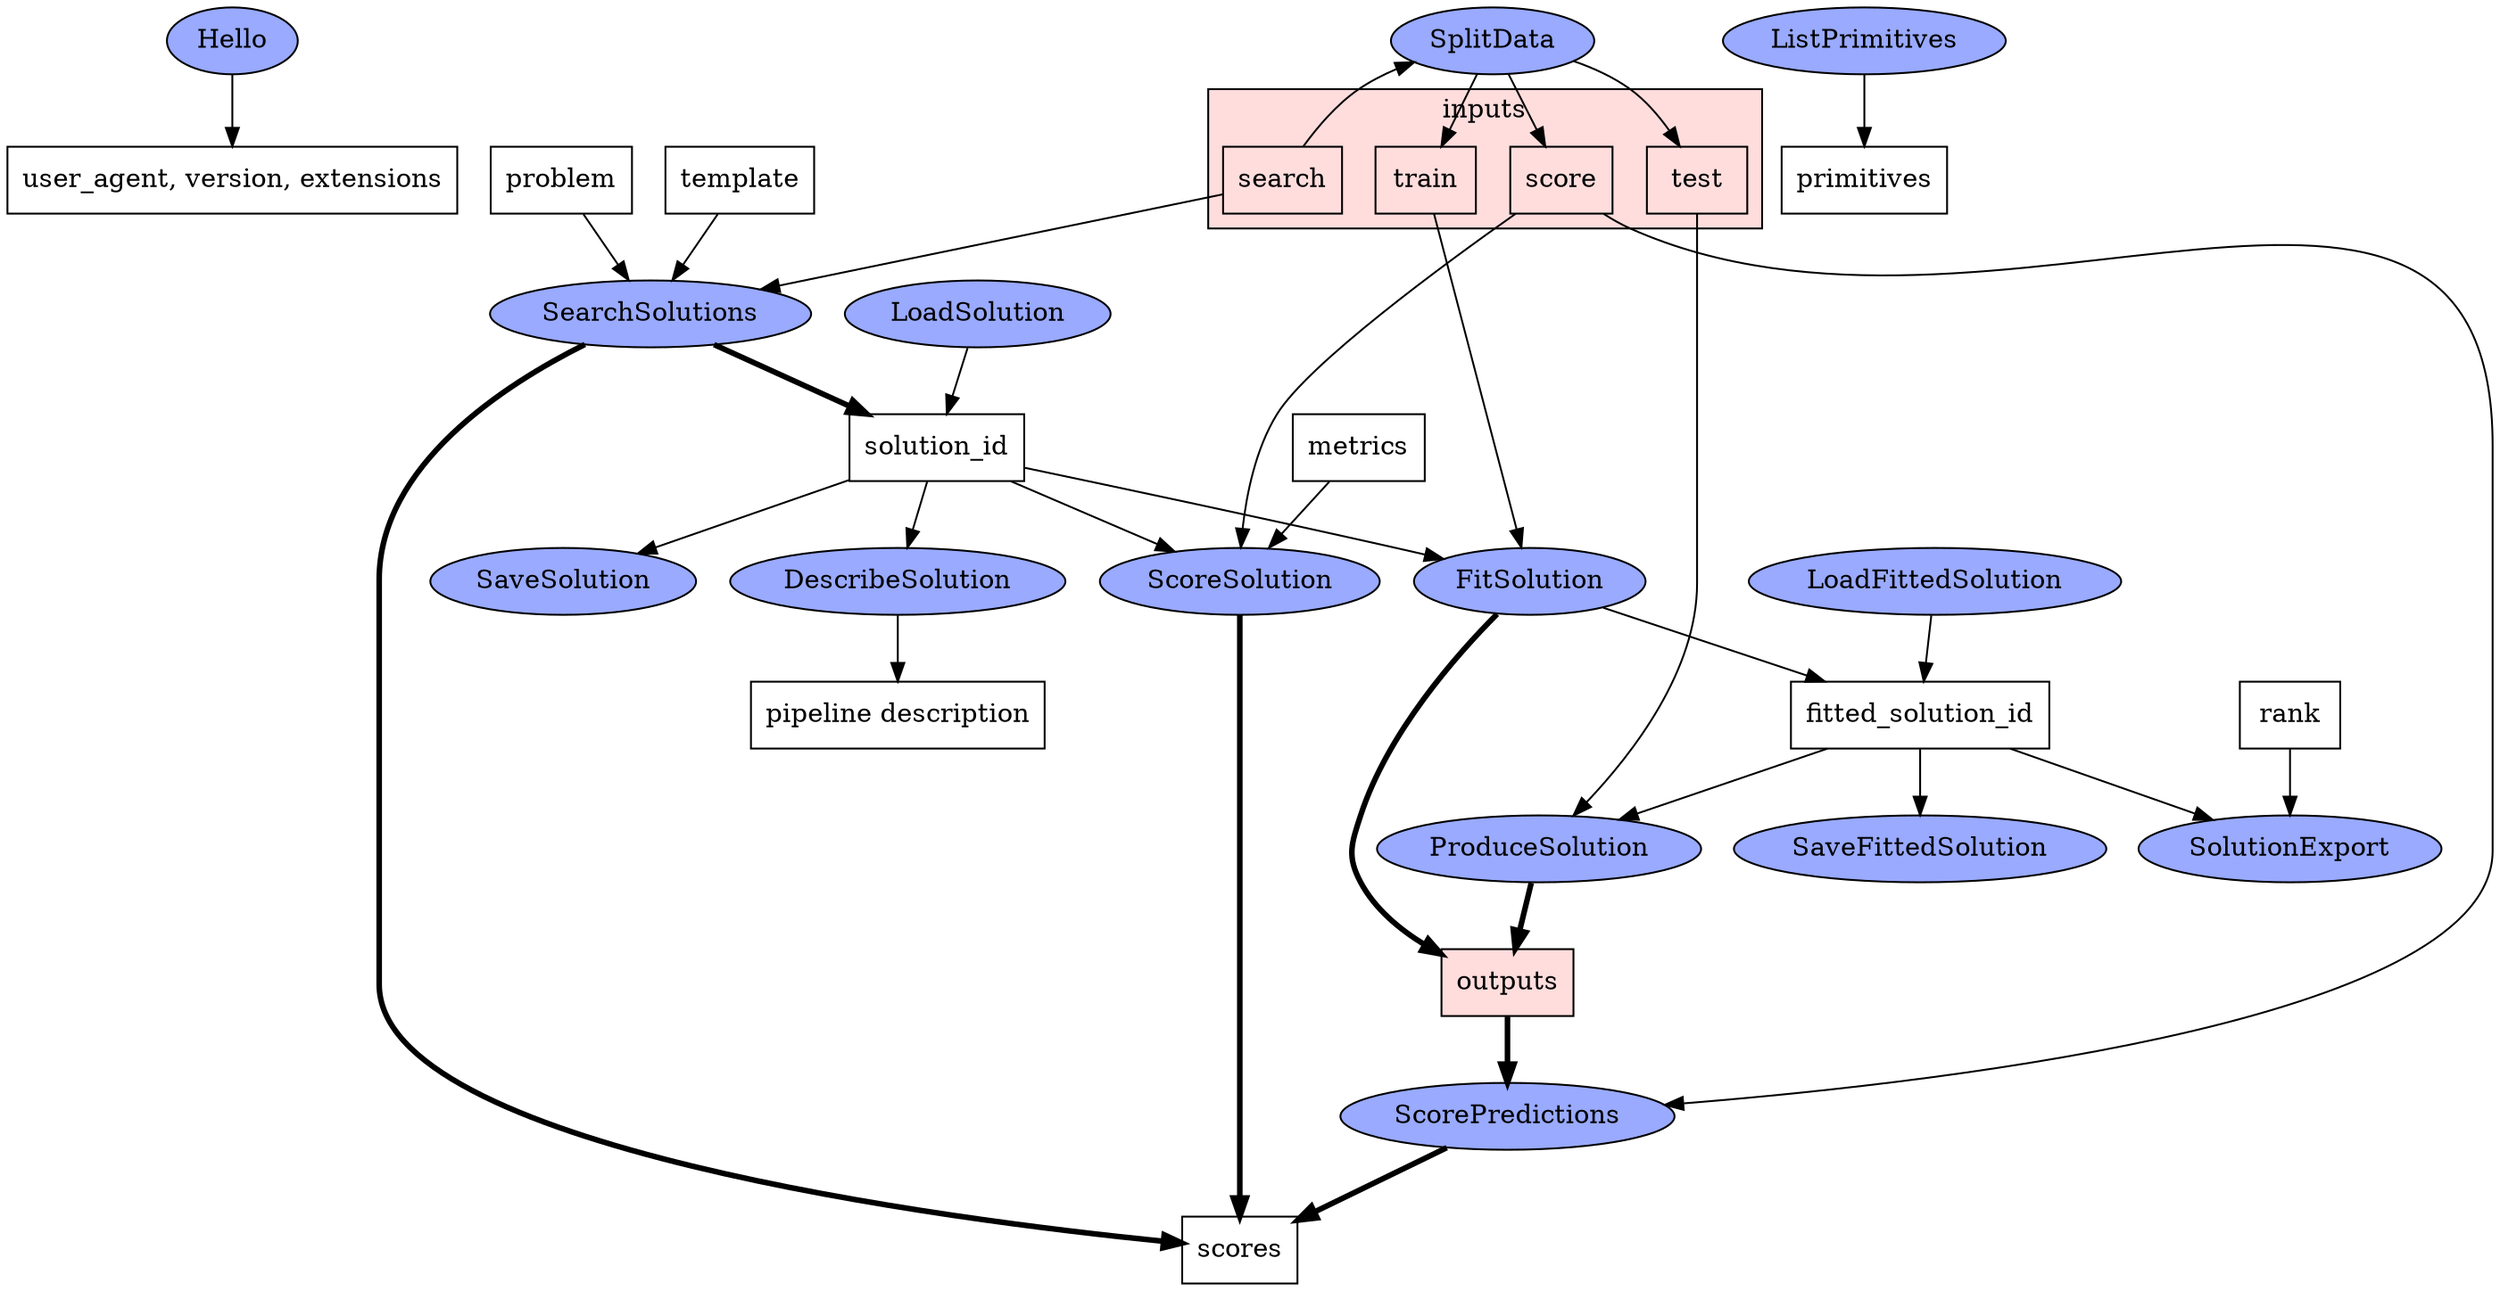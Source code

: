digraph G {
  compound=true;

  node [style="filled", fillcolor="#99aaff", shape="ellipse"];
  Hello;
  SearchSolutions;
  DescribeSolution;
  ScoreSolution;
  FitSolution;
  ProduceSolution;
  SolutionExport;
  ListPrimitives;
  SaveSolution;
  LoadSolution;
  SaveFittedSolution;
  LoadFittedSolution;
  SplitData;
  ScorePredictions;

  node [style="filled", fillcolor="#ffdddd", shape="rectangle"];
  "outputs";

  subgraph cluster0 {
      label="inputs";
      style="filled";
      fillcolor="#ffdddd";
      shape="rectangle";
      node [style="filled", fillcolor="#ffdddd", shape="rectangle"];
      search;
      train;
      score;
      test;
  }

  node [style="filled", fillcolor="#ffffff", shape="rectangle"];

  Hello -> "user_agent, version, extensions";
  template -> SearchSolutions;
  problem -> SearchSolutions;
  search -> SearchSolutions;
  SearchSolutions -> solution_id [penwidth=3.0];
  SearchSolutions -> scores [penwidth=3.0];
  solution_id -> DescribeSolution;
  DescribeSolution -> "pipeline description";
  solution_id -> ScoreSolution;
  score -> ScoreSolution;
  metrics -> ScoreSolution;
  ScoreSolution -> scores [penwidth=3.0];
  solution_id -> FitSolution;
  train -> FitSolution
  FitSolution -> outputs [penwidth=3.0];
  FitSolution -> fitted_solution_id;
  fitted_solution_id -> ProduceSolution;
  fitted_solution_id -> SaveFittedSolution;
  LoadFittedSolution -> fitted_solution_id;
  test -> ProduceSolution;
  ProduceSolution -> outputs [penwidth=3.0];
  fitted_solution_id -> SolutionExport;
  solution_id -> SaveSolution;
  LoadSolution -> solution_id;
  rank -> SolutionExport
  ListPrimitives -> primitives;
  search -> SplitData;
  SplitData -> train;
  SplitData -> score;
  SplitData -> test;
  outputs -> ScorePredictions [penwidth=3.0];
  score -> ScorePredictions;
  ScorePredictions -> scores [penwidth=3.0];
}
